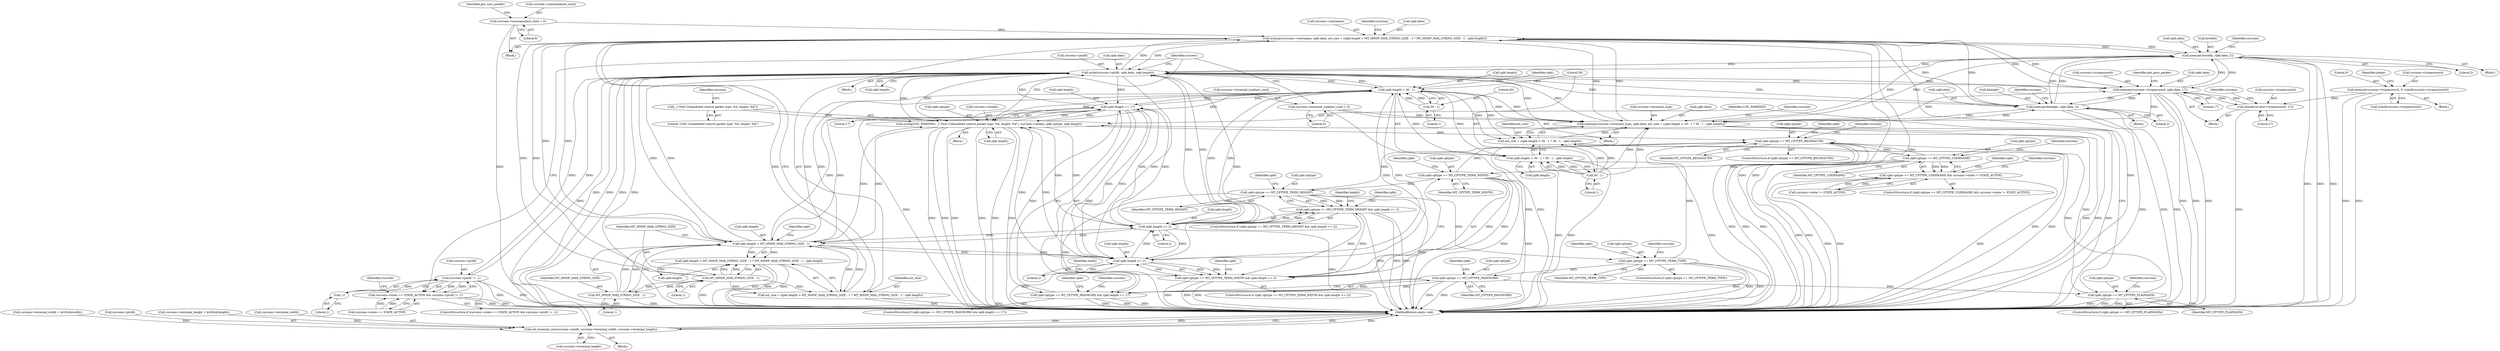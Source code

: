 digraph "0_MAC-Telnet_b69d11727d4f0f8cf719c79e3fb700f55ca03e9a_1@API" {
"1000247" [label="(Call,memcpy(curconn->username, cpkt.data, act_size = (cpkt.length > MT_MNDP_MAX_STRING_SIZE - 1 ? MT_MNDP_MAX_STRING_SIZE - 1 : cpkt.length)))"];
"1000270" [label="(Call,curconn->username[act_size] = 0)"];
"1000295" [label="(Call,memcpy(&width, cpkt.data, 2))"];
"1000247" [label="(Call,memcpy(curconn->username, cpkt.data, act_size = (cpkt.length > MT_MNDP_MAX_STRING_SIZE - 1 ? MT_MNDP_MAX_STRING_SIZE - 1 : cpkt.length)))"];
"1000432" [label="(Call,write(curconn->ptsfd, cpkt.data, cpkt.length))"];
"1000425" [label="(Call,curconn->ptsfd != -1)"];
"1000429" [label="(Call,-1)"];
"1000399" [label="(Call,memcpy(curconn->trypassword, cpkt.data, 17))"];
"1000394" [label="(Call,mlock(curconn->trypassword, 17))"];
"1000189" [label="(Call,memset(curconn->trypassword, 0, sizeof(curconn->trypassword)))"];
"1000326" [label="(Call,memcpy(&height, cpkt.data, 2))"];
"1000350" [label="(Call,memcpy(curconn->terminal_type, cpkt.data, act_size = (cpkt.length > 30 - 1 ? 30 - 1 : cpkt.length)))"];
"1000373" [label="(Call,curconn->terminal_type[act_size] = 0)"];
"1000357" [label="(Call,act_size = (cpkt.length > 30 - 1 ? 30 - 1 : cpkt.length))"];
"1000360" [label="(Call,cpkt.length > 30 - 1)"];
"1000388" [label="(Call,cpkt.length == 17)"];
"1000444" [label="(Call,syslog(LOG_WARNING, _(\"(%d) Unhandeled control packet type: %d, length: %d\"), curconn->seskey, cpkt.cptype, cpkt.length))"];
"1000446" [label="(Call,_(\"(%d) Unhandeled control packet type: %d, length: %d\"))"];
"1000412" [label="(Call,cpkt.cptype == MT_CPTYPE_PLAINDATA)"];
"1000383" [label="(Call,cpkt.cptype == MT_CPTYPE_PASSWORD)"];
"1000344" [label="(Call,cpkt.cptype == MT_CPTYPE_TERM_TYPE)"];
"1000314" [label="(Call,cpkt.cptype == MT_CPTYPE_TERM_HEIGHT)"];
"1000283" [label="(Call,cpkt.cptype == MT_CPTYPE_TERM_WIDTH)"];
"1000236" [label="(Call,cpkt.cptype == MT_CPTYPE_USERNAME)"];
"1000151" [label="(Call,cpkt.cptype == MT_CPTYPE_BEGINAUTH)"];
"1000288" [label="(Call,cpkt.length >= 2)"];
"1000319" [label="(Call,cpkt.length >= 2)"];
"1000257" [label="(Call,cpkt.length > MT_MNDP_MAX_STRING_SIZE - 1)"];
"1000261" [label="(Call,MT_MNDP_MAX_STRING_SIZE - 1)"];
"1000264" [label="(Call,MT_MNDP_MAX_STRING_SIZE - 1)"];
"1000364" [label="(Call,30 - 1)"];
"1000367" [label="(Call,30 - 1)"];
"1000254" [label="(Call,act_size = (cpkt.length > MT_MNDP_MAX_STRING_SIZE - 1 ? MT_MNDP_MAX_STRING_SIZE - 1 : cpkt.length))"];
"1000256" [label="(Call,cpkt.length > MT_MNDP_MAX_STRING_SIZE - 1 ? MT_MNDP_MAX_STRING_SIZE - 1 : cpkt.length)"];
"1000282" [label="(Call,cpkt.cptype == MT_CPTYPE_TERM_WIDTH && cpkt.length >= 2)"];
"1000313" [label="(Call,cpkt.cptype == MT_CPTYPE_TERM_HEIGHT && cpkt.length >= 2)"];
"1000359" [label="(Call,cpkt.length > 30 - 1 ? 30 - 1 : cpkt.length)"];
"1000382" [label="(Call,cpkt.cptype == MT_CPTYPE_PASSWORD && cpkt.length == 17)"];
"1000235" [label="(Call,cpkt.cptype == MT_CPTYPE_USERNAME && curconn->state != STATE_ACTIVE)"];
"1000419" [label="(Call,curconn->state == STATE_ACTIVE && curconn->ptsfd != -1)"];
"1000483" [label="(Call,set_terminal_size(curconn->ptsfd, curconn->terminal_width, curconn->terminal_height))"];
"1000432" [label="(Call,write(curconn->ptsfd, cpkt.data, cpkt.length))"];
"1000422" [label="(Identifier,curconn)"];
"1000351" [label="(Call,curconn->terminal_type)"];
"1000419" [label="(Call,curconn->state == STATE_ACTIVE && curconn->ptsfd != -1)"];
"1000433" [label="(Call,curconn->ptsfd)"];
"1000490" [label="(Call,curconn->terminal_height)"];
"1000365" [label="(Literal,30)"];
"1000162" [label="(Identifier,curconn)"];
"1000193" [label="(Literal,0)"];
"1000295" [label="(Call,memcpy(&width, cpkt.data, 2))"];
"1000324" [label="(Block,)"];
"1000401" [label="(Identifier,curconn)"];
"1000387" [label="(Identifier,MT_CPTYPE_PASSWORD)"];
"1000287" [label="(Identifier,MT_CPTYPE_TERM_WIDTH)"];
"1000400" [label="(Call,curconn->trypassword)"];
"1000327" [label="(Call,&height)"];
"1000152" [label="(Call,cpkt.cptype)"];
"1000254" [label="(Call,act_size = (cpkt.length > MT_MNDP_MAX_STRING_SIZE - 1 ? MT_MNDP_MAX_STRING_SIZE - 1 : cpkt.length))"];
"1000302" [label="(Call,curconn->terminal_width = le16toh(width))"];
"1000243" [label="(Identifier,curconn)"];
"1000406" [label="(Literal,17)"];
"1000194" [label="(Call,sizeof(curconn->trypassword))"];
"1000448" [label="(Call,curconn->seskey)"];
"1000296" [label="(Call,&width)"];
"1000431" [label="(Block,)"];
"1000262" [label="(Identifier,MT_MNDP_MAX_STRING_SIZE)"];
"1000255" [label="(Identifier,act_size)"];
"1000335" [label="(Identifier,curconn)"];
"1000390" [label="(Identifier,cpkt)"];
"1000297" [label="(Identifier,width)"];
"1000454" [label="(Call,cpkt.length)"];
"1000200" [label="(Identifier,pdata)"];
"1000267" [label="(Call,cpkt.length)"];
"1000301" [label="(Literal,2)"];
"1000352" [label="(Identifier,curconn)"];
"1000328" [label="(Identifier,height)"];
"1000354" [label="(Call,cpkt.data)"];
"1000326" [label="(Call,memcpy(&height, cpkt.data, 2))"];
"1000346" [label="(Identifier,cpkt)"];
"1000434" [label="(Identifier,curconn)"];
"1000314" [label="(Call,cpkt.cptype == MT_CPTYPE_TERM_HEIGHT)"];
"1000321" [label="(Identifier,cpkt)"];
"1000348" [label="(Identifier,MT_CPTYPE_TERM_TYPE)"];
"1000382" [label="(Call,cpkt.cptype == MT_CPTYPE_PASSWORD && cpkt.length == 17)"];
"1000251" [label="(Call,cpkt.data)"];
"1000413" [label="(Call,cpkt.cptype)"];
"1000320" [label="(Call,cpkt.length)"];
"1000281" [label="(ControlStructure,if (cpkt.cptype == MT_CPTYPE_TERM_WIDTH && cpkt.length >= 2))"];
"1000248" [label="(Call,curconn->username)"];
"1000361" [label="(Call,cpkt.length)"];
"1000234" [label="(ControlStructure,if (cpkt.cptype == MT_CPTYPE_USERNAME && curconn->state != STATE_ACTIVE))"];
"1000288" [label="(Call,cpkt.length >= 2)"];
"1000318" [label="(Identifier,MT_CPTYPE_TERM_HEIGHT)"];
"1000261" [label="(Call,MT_MNDP_MAX_STRING_SIZE - 1)"];
"1000258" [label="(Call,cpkt.length)"];
"1000273" [label="(Identifier,curconn)"];
"1000268" [label="(Identifier,cpkt)"];
"1000449" [label="(Identifier,curconn)"];
"1000323" [label="(Literal,2)"];
"1000349" [label="(Block,)"];
"1000414" [label="(Identifier,cpkt)"];
"1000241" [label="(Call,curconn->state != STATE_ACTIVE)"];
"1000408" [label="(Identifier,got_pass_packet)"];
"1000304" [label="(Identifier,curconn)"];
"1000292" [label="(Literal,2)"];
"1000266" [label="(Literal,1)"];
"1000270" [label="(Call,curconn->username[act_size] = 0)"];
"1000367" [label="(Call,30 - 1)"];
"1000284" [label="(Call,cpkt.cptype)"];
"1000371" [label="(Identifier,cpkt)"];
"1000360" [label="(Call,cpkt.length > 30 - 1)"];
"1000359" [label="(Call,cpkt.length > 30 - 1 ? 30 - 1 : cpkt.length)"];
"1000416" [label="(Identifier,MT_CPTYPE_PLAINDATA)"];
"1000384" [label="(Call,cpkt.cptype)"];
"1000376" [label="(Identifier,curconn)"];
"1000357" [label="(Call,act_size = (cpkt.length > 30 - 1 ? 30 - 1 : cpkt.length))"];
"1000385" [label="(Identifier,cpkt)"];
"1000315" [label="(Call,cpkt.cptype)"];
"1000240" [label="(Identifier,MT_CPTYPE_USERNAME)"];
"1000236" [label="(Call,cpkt.cptype == MT_CPTYPE_USERNAME)"];
"1000235" [label="(Call,cpkt.cptype == MT_CPTYPE_USERNAME && curconn->state != STATE_ACTIVE)"];
"1000290" [label="(Identifier,cpkt)"];
"1000425" [label="(Call,curconn->ptsfd != -1)"];
"1000399" [label="(Call,memcpy(curconn->trypassword, cpkt.data, 17))"];
"1000447" [label="(Literal,\"(%d) Unhandeled control packet type: %d, length: %d\")"];
"1000150" [label="(ControlStructure,if (cpkt.cptype == MT_CPTYPE_BEGINAUTH))"];
"1000436" [label="(Call,cpkt.data)"];
"1000458" [label="(Identifier,success)"];
"1000389" [label="(Call,cpkt.length)"];
"1000283" [label="(Call,cpkt.cptype == MT_CPTYPE_TERM_WIDTH)"];
"1000265" [label="(Identifier,MT_MNDP_MAX_STRING_SIZE)"];
"1000289" [label="(Call,cpkt.length)"];
"1000316" [label="(Identifier,cpkt)"];
"1000151" [label="(Call,cpkt.cptype == MT_CPTYPE_BEGINAUTH)"];
"1000482" [label="(Block,)"];
"1000430" [label="(Literal,1)"];
"1000394" [label="(Call,mlock(curconn->trypassword, 17))"];
"1000443" [label="(Block,)"];
"1000451" [label="(Call,cpkt.cptype)"];
"1000164" [label="(Block,)"];
"1000446" [label="(Call,_(\"(%d) Unhandeled control packet type: %d, length: %d\"))"];
"1000370" [label="(Call,cpkt.length)"];
"1000383" [label="(Call,cpkt.cptype == MT_CPTYPE_PASSWORD)"];
"1000364" [label="(Call,30 - 1)"];
"1000373" [label="(Call,curconn->terminal_type[act_size] = 0)"];
"1000412" [label="(Call,cpkt.cptype == MT_CPTYPE_PLAINDATA)"];
"1000332" [label="(Literal,2)"];
"1000257" [label="(Call,cpkt.length > MT_MNDP_MAX_STRING_SIZE - 1)"];
"1000343" [label="(ControlStructure,if (cpkt.cptype == MT_CPTYPE_TERM_TYPE))"];
"1000249" [label="(Identifier,curconn)"];
"1000493" [label="(MethodReturn,static void)"];
"1000429" [label="(Call,-1)"];
"1000444" [label="(Call,syslog(LOG_WARNING, _(\"(%d) Unhandeled control packet type: %d, length: %d\"), curconn->seskey, cpkt.cptype, cpkt.length))"];
"1000278" [label="(Identifier,got_user_packet)"];
"1000398" [label="(Literal,17)"];
"1000298" [label="(Call,cpkt.data)"];
"1000256" [label="(Call,cpkt.length > MT_MNDP_MAX_STRING_SIZE - 1 ? MT_MNDP_MAX_STRING_SIZE - 1 : cpkt.length)"];
"1000271" [label="(Call,curconn->username[act_size])"];
"1000368" [label="(Literal,30)"];
"1000237" [label="(Call,cpkt.cptype)"];
"1000439" [label="(Call,cpkt.length)"];
"1000246" [label="(Block,)"];
"1000445" [label="(Identifier,LOG_WARNING)"];
"1000381" [label="(ControlStructure,if (cpkt.cptype == MT_CPTYPE_PASSWORD && cpkt.length == 17))"];
"1000369" [label="(Literal,1)"];
"1000285" [label="(Identifier,cpkt)"];
"1000312" [label="(ControlStructure,if (cpkt.cptype == MT_CPTYPE_TERM_HEIGHT && cpkt.length >= 2))"];
"1000403" [label="(Call,cpkt.data)"];
"1000238" [label="(Identifier,cpkt)"];
"1000483" [label="(Call,set_terminal_size(curconn->ptsfd, curconn->terminal_width, curconn->terminal_height))"];
"1000329" [label="(Call,cpkt.data)"];
"1000189" [label="(Call,memset(curconn->trypassword, 0, sizeof(curconn->trypassword)))"];
"1000276" [label="(Literal,0)"];
"1000396" [label="(Identifier,curconn)"];
"1000393" [label="(Block,)"];
"1000374" [label="(Call,curconn->terminal_type[act_size])"];
"1000392" [label="(Literal,17)"];
"1000282" [label="(Call,cpkt.cptype == MT_CPTYPE_TERM_WIDTH && cpkt.length >= 2)"];
"1000388" [label="(Call,cpkt.length == 17)"];
"1000395" [label="(Call,curconn->trypassword)"];
"1000358" [label="(Identifier,act_size)"];
"1000264" [label="(Call,MT_MNDP_MAX_STRING_SIZE - 1)"];
"1000190" [label="(Call,curconn->trypassword)"];
"1000313" [label="(Call,cpkt.cptype == MT_CPTYPE_TERM_HEIGHT && cpkt.length >= 2)"];
"1000418" [label="(ControlStructure,if (curconn->state == STATE_ACTIVE && curconn->ptsfd != -1))"];
"1000350" [label="(Call,memcpy(curconn->terminal_type, cpkt.data, act_size = (cpkt.length > 30 - 1 ? 30 - 1 : cpkt.length)))"];
"1000293" [label="(Block,)"];
"1000379" [label="(Literal,0)"];
"1000484" [label="(Call,curconn->ptsfd)"];
"1000247" [label="(Call,memcpy(curconn->username, cpkt.data, act_size = (cpkt.length > MT_MNDP_MAX_STRING_SIZE - 1 ? MT_MNDP_MAX_STRING_SIZE - 1 : cpkt.length)))"];
"1000345" [label="(Call,cpkt.cptype)"];
"1000155" [label="(Identifier,MT_CPTYPE_BEGINAUTH)"];
"1000319" [label="(Call,cpkt.length >= 2)"];
"1000426" [label="(Call,curconn->ptsfd)"];
"1000263" [label="(Literal,1)"];
"1000333" [label="(Call,curconn->terminal_height = le16toh(height))"];
"1000344" [label="(Call,cpkt.cptype == MT_CPTYPE_TERM_TYPE)"];
"1000366" [label="(Literal,1)"];
"1000420" [label="(Call,curconn->state == STATE_ACTIVE)"];
"1000487" [label="(Call,curconn->terminal_width)"];
"1000411" [label="(ControlStructure,if (cpkt.cptype == MT_CPTYPE_PLAINDATA))"];
"1000247" -> "1000246"  [label="AST: "];
"1000247" -> "1000254"  [label="CFG: "];
"1000248" -> "1000247"  [label="AST: "];
"1000251" -> "1000247"  [label="AST: "];
"1000254" -> "1000247"  [label="AST: "];
"1000273" -> "1000247"  [label="CFG: "];
"1000247" -> "1000493"  [label="DDG: "];
"1000247" -> "1000493"  [label="DDG: "];
"1000247" -> "1000493"  [label="DDG: "];
"1000270" -> "1000247"  [label="DDG: "];
"1000295" -> "1000247"  [label="DDG: "];
"1000432" -> "1000247"  [label="DDG: "];
"1000399" -> "1000247"  [label="DDG: "];
"1000326" -> "1000247"  [label="DDG: "];
"1000350" -> "1000247"  [label="DDG: "];
"1000254" -> "1000247"  [label="DDG: "];
"1000264" -> "1000247"  [label="DDG: "];
"1000264" -> "1000247"  [label="DDG: "];
"1000257" -> "1000247"  [label="DDG: "];
"1000257" -> "1000247"  [label="DDG: "];
"1000247" -> "1000295"  [label="DDG: "];
"1000247" -> "1000326"  [label="DDG: "];
"1000247" -> "1000350"  [label="DDG: "];
"1000247" -> "1000399"  [label="DDG: "];
"1000247" -> "1000432"  [label="DDG: "];
"1000270" -> "1000246"  [label="AST: "];
"1000270" -> "1000276"  [label="CFG: "];
"1000271" -> "1000270"  [label="AST: "];
"1000276" -> "1000270"  [label="AST: "];
"1000278" -> "1000270"  [label="CFG: "];
"1000270" -> "1000493"  [label="DDG: "];
"1000295" -> "1000293"  [label="AST: "];
"1000295" -> "1000301"  [label="CFG: "];
"1000296" -> "1000295"  [label="AST: "];
"1000298" -> "1000295"  [label="AST: "];
"1000301" -> "1000295"  [label="AST: "];
"1000304" -> "1000295"  [label="CFG: "];
"1000295" -> "1000493"  [label="DDG: "];
"1000295" -> "1000493"  [label="DDG: "];
"1000295" -> "1000493"  [label="DDG: "];
"1000432" -> "1000295"  [label="DDG: "];
"1000399" -> "1000295"  [label="DDG: "];
"1000326" -> "1000295"  [label="DDG: "];
"1000350" -> "1000295"  [label="DDG: "];
"1000295" -> "1000326"  [label="DDG: "];
"1000295" -> "1000350"  [label="DDG: "];
"1000295" -> "1000399"  [label="DDG: "];
"1000295" -> "1000432"  [label="DDG: "];
"1000432" -> "1000431"  [label="AST: "];
"1000432" -> "1000439"  [label="CFG: "];
"1000433" -> "1000432"  [label="AST: "];
"1000436" -> "1000432"  [label="AST: "];
"1000439" -> "1000432"  [label="AST: "];
"1000458" -> "1000432"  [label="CFG: "];
"1000432" -> "1000493"  [label="DDG: "];
"1000432" -> "1000493"  [label="DDG: "];
"1000432" -> "1000493"  [label="DDG: "];
"1000432" -> "1000493"  [label="DDG: "];
"1000432" -> "1000257"  [label="DDG: "];
"1000432" -> "1000288"  [label="DDG: "];
"1000432" -> "1000319"  [label="DDG: "];
"1000432" -> "1000326"  [label="DDG: "];
"1000432" -> "1000350"  [label="DDG: "];
"1000432" -> "1000360"  [label="DDG: "];
"1000432" -> "1000388"  [label="DDG: "];
"1000432" -> "1000399"  [label="DDG: "];
"1000432" -> "1000425"  [label="DDG: "];
"1000425" -> "1000432"  [label="DDG: "];
"1000399" -> "1000432"  [label="DDG: "];
"1000326" -> "1000432"  [label="DDG: "];
"1000350" -> "1000432"  [label="DDG: "];
"1000388" -> "1000432"  [label="DDG: "];
"1000444" -> "1000432"  [label="DDG: "];
"1000288" -> "1000432"  [label="DDG: "];
"1000319" -> "1000432"  [label="DDG: "];
"1000360" -> "1000432"  [label="DDG: "];
"1000257" -> "1000432"  [label="DDG: "];
"1000432" -> "1000444"  [label="DDG: "];
"1000432" -> "1000483"  [label="DDG: "];
"1000425" -> "1000419"  [label="AST: "];
"1000425" -> "1000429"  [label="CFG: "];
"1000426" -> "1000425"  [label="AST: "];
"1000429" -> "1000425"  [label="AST: "];
"1000419" -> "1000425"  [label="CFG: "];
"1000425" -> "1000493"  [label="DDG: "];
"1000425" -> "1000493"  [label="DDG: "];
"1000425" -> "1000419"  [label="DDG: "];
"1000425" -> "1000419"  [label="DDG: "];
"1000429" -> "1000425"  [label="DDG: "];
"1000425" -> "1000483"  [label="DDG: "];
"1000429" -> "1000430"  [label="CFG: "];
"1000430" -> "1000429"  [label="AST: "];
"1000399" -> "1000393"  [label="AST: "];
"1000399" -> "1000406"  [label="CFG: "];
"1000400" -> "1000399"  [label="AST: "];
"1000403" -> "1000399"  [label="AST: "];
"1000406" -> "1000399"  [label="AST: "];
"1000408" -> "1000399"  [label="CFG: "];
"1000399" -> "1000493"  [label="DDG: "];
"1000399" -> "1000493"  [label="DDG: "];
"1000399" -> "1000493"  [label="DDG: "];
"1000399" -> "1000326"  [label="DDG: "];
"1000399" -> "1000350"  [label="DDG: "];
"1000399" -> "1000394"  [label="DDG: "];
"1000394" -> "1000399"  [label="DDG: "];
"1000326" -> "1000399"  [label="DDG: "];
"1000350" -> "1000399"  [label="DDG: "];
"1000394" -> "1000393"  [label="AST: "];
"1000394" -> "1000398"  [label="CFG: "];
"1000395" -> "1000394"  [label="AST: "];
"1000398" -> "1000394"  [label="AST: "];
"1000401" -> "1000394"  [label="CFG: "];
"1000394" -> "1000493"  [label="DDG: "];
"1000189" -> "1000394"  [label="DDG: "];
"1000189" -> "1000164"  [label="AST: "];
"1000189" -> "1000194"  [label="CFG: "];
"1000190" -> "1000189"  [label="AST: "];
"1000193" -> "1000189"  [label="AST: "];
"1000194" -> "1000189"  [label="AST: "];
"1000200" -> "1000189"  [label="CFG: "];
"1000189" -> "1000493"  [label="DDG: "];
"1000189" -> "1000493"  [label="DDG: "];
"1000326" -> "1000324"  [label="AST: "];
"1000326" -> "1000332"  [label="CFG: "];
"1000327" -> "1000326"  [label="AST: "];
"1000329" -> "1000326"  [label="AST: "];
"1000332" -> "1000326"  [label="AST: "];
"1000335" -> "1000326"  [label="CFG: "];
"1000326" -> "1000493"  [label="DDG: "];
"1000326" -> "1000493"  [label="DDG: "];
"1000326" -> "1000493"  [label="DDG: "];
"1000350" -> "1000326"  [label="DDG: "];
"1000326" -> "1000350"  [label="DDG: "];
"1000350" -> "1000349"  [label="AST: "];
"1000350" -> "1000357"  [label="CFG: "];
"1000351" -> "1000350"  [label="AST: "];
"1000354" -> "1000350"  [label="AST: "];
"1000357" -> "1000350"  [label="AST: "];
"1000376" -> "1000350"  [label="CFG: "];
"1000350" -> "1000493"  [label="DDG: "];
"1000350" -> "1000493"  [label="DDG: "];
"1000350" -> "1000493"  [label="DDG: "];
"1000373" -> "1000350"  [label="DDG: "];
"1000357" -> "1000350"  [label="DDG: "];
"1000360" -> "1000350"  [label="DDG: "];
"1000360" -> "1000350"  [label="DDG: "];
"1000367" -> "1000350"  [label="DDG: "];
"1000367" -> "1000350"  [label="DDG: "];
"1000373" -> "1000349"  [label="AST: "];
"1000373" -> "1000379"  [label="CFG: "];
"1000374" -> "1000373"  [label="AST: "];
"1000379" -> "1000373"  [label="AST: "];
"1000458" -> "1000373"  [label="CFG: "];
"1000373" -> "1000493"  [label="DDG: "];
"1000357" -> "1000359"  [label="CFG: "];
"1000358" -> "1000357"  [label="AST: "];
"1000359" -> "1000357"  [label="AST: "];
"1000357" -> "1000493"  [label="DDG: "];
"1000357" -> "1000493"  [label="DDG: "];
"1000360" -> "1000357"  [label="DDG: "];
"1000360" -> "1000357"  [label="DDG: "];
"1000367" -> "1000357"  [label="DDG: "];
"1000367" -> "1000357"  [label="DDG: "];
"1000360" -> "1000359"  [label="AST: "];
"1000360" -> "1000364"  [label="CFG: "];
"1000361" -> "1000360"  [label="AST: "];
"1000364" -> "1000360"  [label="AST: "];
"1000368" -> "1000360"  [label="CFG: "];
"1000371" -> "1000360"  [label="CFG: "];
"1000360" -> "1000257"  [label="DDG: "];
"1000360" -> "1000288"  [label="DDG: "];
"1000360" -> "1000319"  [label="DDG: "];
"1000388" -> "1000360"  [label="DDG: "];
"1000444" -> "1000360"  [label="DDG: "];
"1000288" -> "1000360"  [label="DDG: "];
"1000319" -> "1000360"  [label="DDG: "];
"1000257" -> "1000360"  [label="DDG: "];
"1000364" -> "1000360"  [label="DDG: "];
"1000364" -> "1000360"  [label="DDG: "];
"1000360" -> "1000359"  [label="DDG: "];
"1000360" -> "1000359"  [label="DDG: "];
"1000360" -> "1000388"  [label="DDG: "];
"1000360" -> "1000444"  [label="DDG: "];
"1000388" -> "1000382"  [label="AST: "];
"1000388" -> "1000392"  [label="CFG: "];
"1000389" -> "1000388"  [label="AST: "];
"1000392" -> "1000388"  [label="AST: "];
"1000382" -> "1000388"  [label="CFG: "];
"1000388" -> "1000493"  [label="DDG: "];
"1000388" -> "1000257"  [label="DDG: "];
"1000388" -> "1000288"  [label="DDG: "];
"1000388" -> "1000319"  [label="DDG: "];
"1000388" -> "1000382"  [label="DDG: "];
"1000388" -> "1000382"  [label="DDG: "];
"1000444" -> "1000388"  [label="DDG: "];
"1000288" -> "1000388"  [label="DDG: "];
"1000319" -> "1000388"  [label="DDG: "];
"1000257" -> "1000388"  [label="DDG: "];
"1000388" -> "1000444"  [label="DDG: "];
"1000444" -> "1000443"  [label="AST: "];
"1000444" -> "1000454"  [label="CFG: "];
"1000445" -> "1000444"  [label="AST: "];
"1000446" -> "1000444"  [label="AST: "];
"1000448" -> "1000444"  [label="AST: "];
"1000451" -> "1000444"  [label="AST: "];
"1000454" -> "1000444"  [label="AST: "];
"1000458" -> "1000444"  [label="CFG: "];
"1000444" -> "1000493"  [label="DDG: "];
"1000444" -> "1000493"  [label="DDG: "];
"1000444" -> "1000493"  [label="DDG: "];
"1000444" -> "1000493"  [label="DDG: "];
"1000444" -> "1000493"  [label="DDG: "];
"1000444" -> "1000493"  [label="DDG: "];
"1000444" -> "1000151"  [label="DDG: "];
"1000444" -> "1000257"  [label="DDG: "];
"1000444" -> "1000288"  [label="DDG: "];
"1000444" -> "1000319"  [label="DDG: "];
"1000446" -> "1000444"  [label="DDG: "];
"1000412" -> "1000444"  [label="DDG: "];
"1000288" -> "1000444"  [label="DDG: "];
"1000319" -> "1000444"  [label="DDG: "];
"1000257" -> "1000444"  [label="DDG: "];
"1000446" -> "1000447"  [label="CFG: "];
"1000447" -> "1000446"  [label="AST: "];
"1000449" -> "1000446"  [label="CFG: "];
"1000412" -> "1000411"  [label="AST: "];
"1000412" -> "1000416"  [label="CFG: "];
"1000413" -> "1000412"  [label="AST: "];
"1000416" -> "1000412"  [label="AST: "];
"1000422" -> "1000412"  [label="CFG: "];
"1000445" -> "1000412"  [label="CFG: "];
"1000412" -> "1000493"  [label="DDG: "];
"1000412" -> "1000493"  [label="DDG: "];
"1000412" -> "1000493"  [label="DDG: "];
"1000412" -> "1000151"  [label="DDG: "];
"1000383" -> "1000412"  [label="DDG: "];
"1000383" -> "1000382"  [label="AST: "];
"1000383" -> "1000387"  [label="CFG: "];
"1000384" -> "1000383"  [label="AST: "];
"1000387" -> "1000383"  [label="AST: "];
"1000390" -> "1000383"  [label="CFG: "];
"1000382" -> "1000383"  [label="CFG: "];
"1000383" -> "1000493"  [label="DDG: "];
"1000383" -> "1000493"  [label="DDG: "];
"1000383" -> "1000151"  [label="DDG: "];
"1000383" -> "1000382"  [label="DDG: "];
"1000383" -> "1000382"  [label="DDG: "];
"1000344" -> "1000383"  [label="DDG: "];
"1000344" -> "1000343"  [label="AST: "];
"1000344" -> "1000348"  [label="CFG: "];
"1000345" -> "1000344"  [label="AST: "];
"1000348" -> "1000344"  [label="AST: "];
"1000352" -> "1000344"  [label="CFG: "];
"1000385" -> "1000344"  [label="CFG: "];
"1000344" -> "1000493"  [label="DDG: "];
"1000344" -> "1000493"  [label="DDG: "];
"1000344" -> "1000493"  [label="DDG: "];
"1000344" -> "1000151"  [label="DDG: "];
"1000314" -> "1000344"  [label="DDG: "];
"1000314" -> "1000313"  [label="AST: "];
"1000314" -> "1000318"  [label="CFG: "];
"1000315" -> "1000314"  [label="AST: "];
"1000318" -> "1000314"  [label="AST: "];
"1000321" -> "1000314"  [label="CFG: "];
"1000313" -> "1000314"  [label="CFG: "];
"1000314" -> "1000493"  [label="DDG: "];
"1000314" -> "1000493"  [label="DDG: "];
"1000314" -> "1000151"  [label="DDG: "];
"1000314" -> "1000313"  [label="DDG: "];
"1000314" -> "1000313"  [label="DDG: "];
"1000283" -> "1000314"  [label="DDG: "];
"1000283" -> "1000282"  [label="AST: "];
"1000283" -> "1000287"  [label="CFG: "];
"1000284" -> "1000283"  [label="AST: "];
"1000287" -> "1000283"  [label="AST: "];
"1000290" -> "1000283"  [label="CFG: "];
"1000282" -> "1000283"  [label="CFG: "];
"1000283" -> "1000493"  [label="DDG: "];
"1000283" -> "1000493"  [label="DDG: "];
"1000283" -> "1000151"  [label="DDG: "];
"1000283" -> "1000282"  [label="DDG: "];
"1000283" -> "1000282"  [label="DDG: "];
"1000236" -> "1000283"  [label="DDG: "];
"1000236" -> "1000235"  [label="AST: "];
"1000236" -> "1000240"  [label="CFG: "];
"1000237" -> "1000236"  [label="AST: "];
"1000240" -> "1000236"  [label="AST: "];
"1000243" -> "1000236"  [label="CFG: "];
"1000235" -> "1000236"  [label="CFG: "];
"1000236" -> "1000493"  [label="DDG: "];
"1000236" -> "1000493"  [label="DDG: "];
"1000236" -> "1000151"  [label="DDG: "];
"1000236" -> "1000235"  [label="DDG: "];
"1000236" -> "1000235"  [label="DDG: "];
"1000151" -> "1000236"  [label="DDG: "];
"1000151" -> "1000150"  [label="AST: "];
"1000151" -> "1000155"  [label="CFG: "];
"1000152" -> "1000151"  [label="AST: "];
"1000155" -> "1000151"  [label="AST: "];
"1000162" -> "1000151"  [label="CFG: "];
"1000238" -> "1000151"  [label="CFG: "];
"1000151" -> "1000493"  [label="DDG: "];
"1000151" -> "1000493"  [label="DDG: "];
"1000151" -> "1000493"  [label="DDG: "];
"1000288" -> "1000282"  [label="AST: "];
"1000288" -> "1000292"  [label="CFG: "];
"1000289" -> "1000288"  [label="AST: "];
"1000292" -> "1000288"  [label="AST: "];
"1000282" -> "1000288"  [label="CFG: "];
"1000288" -> "1000493"  [label="DDG: "];
"1000288" -> "1000257"  [label="DDG: "];
"1000288" -> "1000282"  [label="DDG: "];
"1000288" -> "1000282"  [label="DDG: "];
"1000319" -> "1000288"  [label="DDG: "];
"1000257" -> "1000288"  [label="DDG: "];
"1000288" -> "1000319"  [label="DDG: "];
"1000319" -> "1000313"  [label="AST: "];
"1000319" -> "1000323"  [label="CFG: "];
"1000320" -> "1000319"  [label="AST: "];
"1000323" -> "1000319"  [label="AST: "];
"1000313" -> "1000319"  [label="CFG: "];
"1000319" -> "1000493"  [label="DDG: "];
"1000319" -> "1000257"  [label="DDG: "];
"1000319" -> "1000313"  [label="DDG: "];
"1000319" -> "1000313"  [label="DDG: "];
"1000257" -> "1000319"  [label="DDG: "];
"1000257" -> "1000256"  [label="AST: "];
"1000257" -> "1000261"  [label="CFG: "];
"1000258" -> "1000257"  [label="AST: "];
"1000261" -> "1000257"  [label="AST: "];
"1000265" -> "1000257"  [label="CFG: "];
"1000268" -> "1000257"  [label="CFG: "];
"1000257" -> "1000254"  [label="DDG: "];
"1000257" -> "1000254"  [label="DDG: "];
"1000261" -> "1000257"  [label="DDG: "];
"1000261" -> "1000257"  [label="DDG: "];
"1000257" -> "1000256"  [label="DDG: "];
"1000257" -> "1000256"  [label="DDG: "];
"1000261" -> "1000263"  [label="CFG: "];
"1000262" -> "1000261"  [label="AST: "];
"1000263" -> "1000261"  [label="AST: "];
"1000261" -> "1000493"  [label="DDG: "];
"1000264" -> "1000261"  [label="DDG: "];
"1000261" -> "1000264"  [label="DDG: "];
"1000264" -> "1000256"  [label="AST: "];
"1000264" -> "1000266"  [label="CFG: "];
"1000265" -> "1000264"  [label="AST: "];
"1000266" -> "1000264"  [label="AST: "];
"1000256" -> "1000264"  [label="CFG: "];
"1000264" -> "1000493"  [label="DDG: "];
"1000264" -> "1000254"  [label="DDG: "];
"1000264" -> "1000254"  [label="DDG: "];
"1000264" -> "1000256"  [label="DDG: "];
"1000264" -> "1000256"  [label="DDG: "];
"1000364" -> "1000366"  [label="CFG: "];
"1000365" -> "1000364"  [label="AST: "];
"1000366" -> "1000364"  [label="AST: "];
"1000367" -> "1000359"  [label="AST: "];
"1000367" -> "1000369"  [label="CFG: "];
"1000368" -> "1000367"  [label="AST: "];
"1000369" -> "1000367"  [label="AST: "];
"1000359" -> "1000367"  [label="CFG: "];
"1000367" -> "1000359"  [label="DDG: "];
"1000367" -> "1000359"  [label="DDG: "];
"1000254" -> "1000256"  [label="CFG: "];
"1000255" -> "1000254"  [label="AST: "];
"1000256" -> "1000254"  [label="AST: "];
"1000254" -> "1000493"  [label="DDG: "];
"1000254" -> "1000493"  [label="DDG: "];
"1000256" -> "1000267"  [label="CFG: "];
"1000267" -> "1000256"  [label="AST: "];
"1000256" -> "1000493"  [label="DDG: "];
"1000256" -> "1000493"  [label="DDG: "];
"1000256" -> "1000493"  [label="DDG: "];
"1000282" -> "1000281"  [label="AST: "];
"1000297" -> "1000282"  [label="CFG: "];
"1000316" -> "1000282"  [label="CFG: "];
"1000282" -> "1000493"  [label="DDG: "];
"1000282" -> "1000493"  [label="DDG: "];
"1000282" -> "1000493"  [label="DDG: "];
"1000313" -> "1000282"  [label="DDG: "];
"1000282" -> "1000313"  [label="DDG: "];
"1000313" -> "1000312"  [label="AST: "];
"1000328" -> "1000313"  [label="CFG: "];
"1000346" -> "1000313"  [label="CFG: "];
"1000313" -> "1000493"  [label="DDG: "];
"1000313" -> "1000493"  [label="DDG: "];
"1000313" -> "1000493"  [label="DDG: "];
"1000359" -> "1000370"  [label="CFG: "];
"1000370" -> "1000359"  [label="AST: "];
"1000359" -> "1000493"  [label="DDG: "];
"1000359" -> "1000493"  [label="DDG: "];
"1000359" -> "1000493"  [label="DDG: "];
"1000382" -> "1000381"  [label="AST: "];
"1000396" -> "1000382"  [label="CFG: "];
"1000414" -> "1000382"  [label="CFG: "];
"1000382" -> "1000493"  [label="DDG: "];
"1000382" -> "1000493"  [label="DDG: "];
"1000382" -> "1000493"  [label="DDG: "];
"1000235" -> "1000234"  [label="AST: "];
"1000235" -> "1000241"  [label="CFG: "];
"1000241" -> "1000235"  [label="AST: "];
"1000249" -> "1000235"  [label="CFG: "];
"1000285" -> "1000235"  [label="CFG: "];
"1000235" -> "1000493"  [label="DDG: "];
"1000235" -> "1000493"  [label="DDG: "];
"1000235" -> "1000493"  [label="DDG: "];
"1000241" -> "1000235"  [label="DDG: "];
"1000241" -> "1000235"  [label="DDG: "];
"1000419" -> "1000418"  [label="AST: "];
"1000419" -> "1000420"  [label="CFG: "];
"1000420" -> "1000419"  [label="AST: "];
"1000434" -> "1000419"  [label="CFG: "];
"1000458" -> "1000419"  [label="CFG: "];
"1000419" -> "1000493"  [label="DDG: "];
"1000419" -> "1000493"  [label="DDG: "];
"1000420" -> "1000419"  [label="DDG: "];
"1000420" -> "1000419"  [label="DDG: "];
"1000483" -> "1000482"  [label="AST: "];
"1000483" -> "1000490"  [label="CFG: "];
"1000484" -> "1000483"  [label="AST: "];
"1000487" -> "1000483"  [label="AST: "];
"1000490" -> "1000483"  [label="AST: "];
"1000493" -> "1000483"  [label="CFG: "];
"1000483" -> "1000493"  [label="DDG: "];
"1000483" -> "1000493"  [label="DDG: "];
"1000483" -> "1000493"  [label="DDG: "];
"1000483" -> "1000493"  [label="DDG: "];
"1000302" -> "1000483"  [label="DDG: "];
"1000333" -> "1000483"  [label="DDG: "];
}
